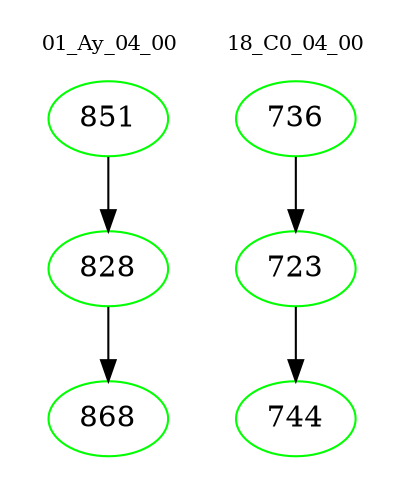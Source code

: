 digraph{
subgraph cluster_0 {
color = white
label = "01_Ay_04_00";
fontsize=10;
T0_851 [label="851", color="green"]
T0_851 -> T0_828 [color="black"]
T0_828 [label="828", color="green"]
T0_828 -> T0_868 [color="black"]
T0_868 [label="868", color="green"]
}
subgraph cluster_1 {
color = white
label = "18_C0_04_00";
fontsize=10;
T1_736 [label="736", color="green"]
T1_736 -> T1_723 [color="black"]
T1_723 [label="723", color="green"]
T1_723 -> T1_744 [color="black"]
T1_744 [label="744", color="green"]
}
}
